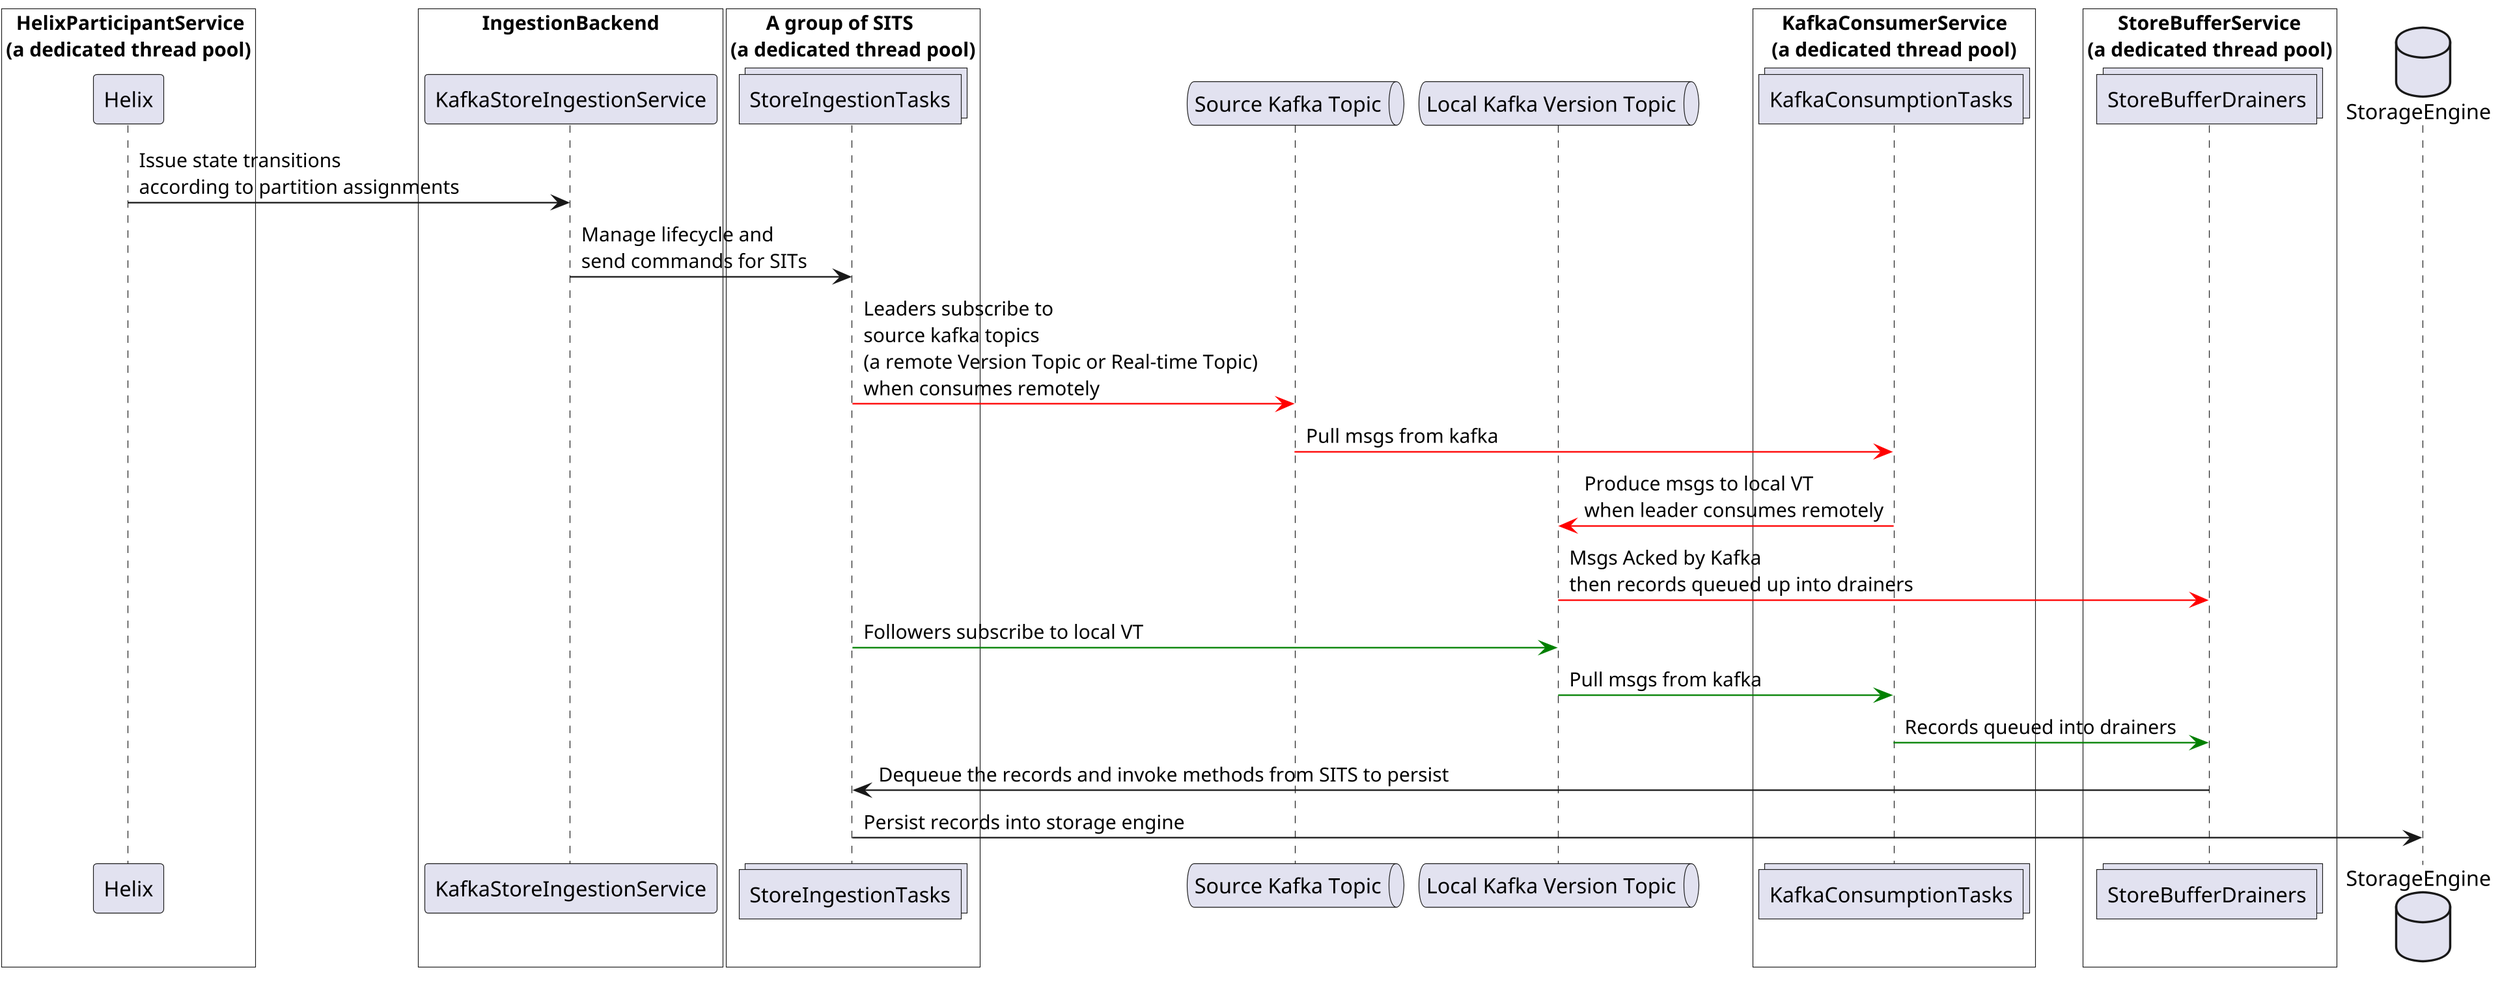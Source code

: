 @startuml

' ### Description
' This diagram describes how the store ingestion task is created and
' and how the status signal is consumed by other components

scale 3840*2160

box "  HelixParticipantService\n(a dedicated thread pool)" #White
participant Helix as helix
end box
box "IngestionBackend"#White
participant KafkaStoreIngestionService as KIS
end box
box "       A group of SITS\n(a dedicated thread pool)" #White
collections StoreIngestionTasks as SITS
end box
queue "Source Kafka Topic" as remote
queue "Local Kafka Version Topic" as VT
box "  KafkaConsumerService\n(a dedicated thread pool)" #White
collections  KafkaConsumptionTasks as KCTS
end box
box "      StoreBufferService\n(a dedicated thread pool)" #White
collections  StoreBufferDrainers as SBDS
end box
database "StorageEngine" as db

helix -> KIS:Issue state transitions \naccording to partition assignments
KIS -> SITS:Manage lifecycle and \nsend commands for SITs


' # leader behavior
SITS -[#red]> remote:Leaders subscribe to \nsource kafka topics \n(a remote Version Topic or Real-time Topic) \nwhen consumes remotely
remote -[#red]> KCTS:Pull msgs from kafka
KCTS -[#red]> VT:Produce msgs to local VT \nwhen leader consumes remotely
VT -[#red]> SBDS:Msgs Acked by Kafka \nthen records queued up into drainers

' # follower behavior
SITS -[#green]> VT:Followers subscribe to local VT
VT -[#green]> KCTS:Pull msgs from kafka
KCTS -[#green]> SBDS:Records queued into drainers

SBDS -> SITS:Dequeue the records and invoke methods from SITS to persist
SITS -> db:Persist records into storage engine

@enduml
